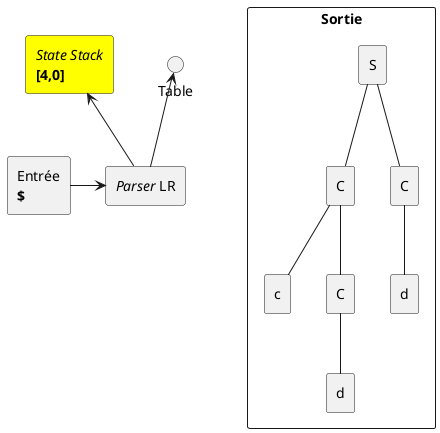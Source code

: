 @startuml

rectangle "<i>Parser</i> LR" as parser
rectangle "<i>State Stack</i>\n<b>[4,0]</b>" as stack #Yellow
rectangle "Entrée\n<b>$</b>" as input
rectangle "Sortie" as output {
  rectangle "C" as C1
  rectangle "c" as c
  rectangle "C" as C2
  rectangle "d" as d
  rectangle "d" as d2
  rectangle "C" as C3
  rectangle "S" as S 
  C1 -- c
  C2 -- d
  C1 -- C2
  C3 -- d2
  S -- C1
  S -- C3
}

Table <-- parser
input -> parser
stack <-- parser

@enduml
